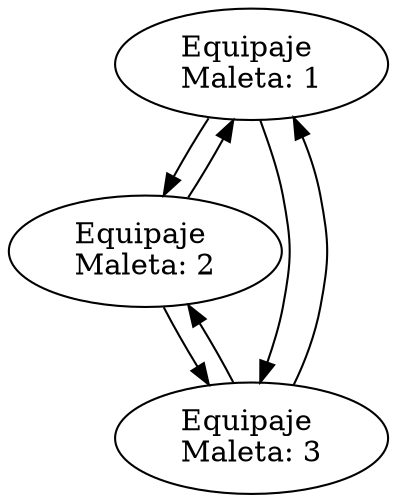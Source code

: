 digraph g{
180438704[label="Equipaje \n Maleta: 1 "];
180438704 -> 180438536;
180438536 -> 180438704;
180438536[label="Equipaje \n Maleta: 2 "];
180438536 -> 180438320;
180438320 -> 180438536;
180438320[label="Equipaje \n Maleta: 3 "];
180438320 -> 180438704;
180438704 -> 180438320;
}
